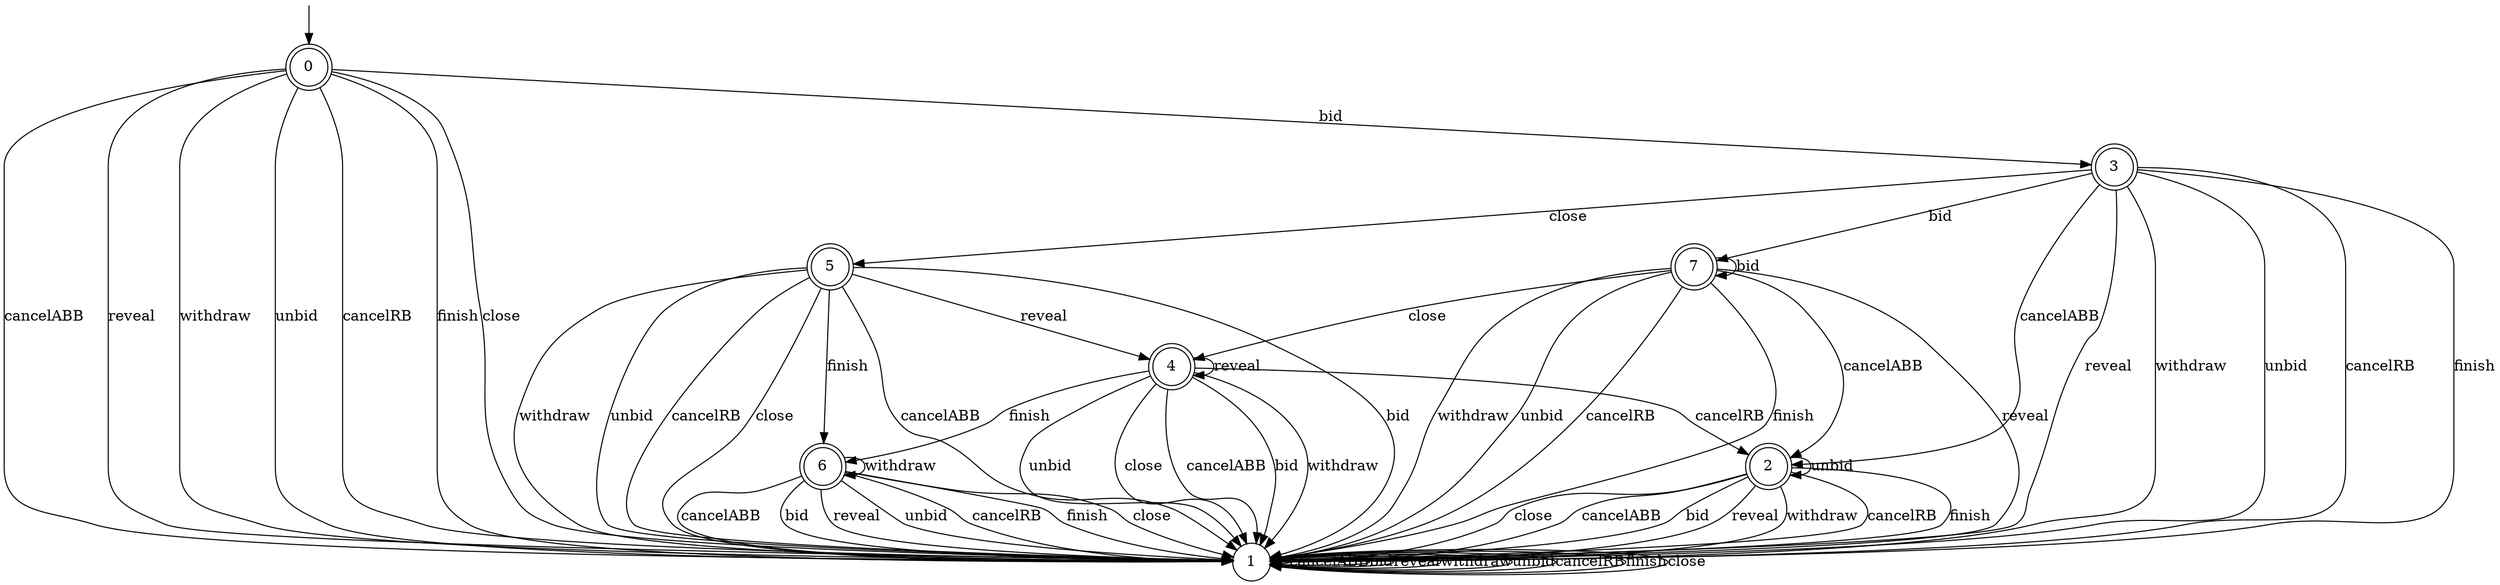 digraph g {

	s0 [shape="doublecircle" label="0"];
	s1 [shape="circle" label="1"];
	s2 [shape="doublecircle" label="2"];
	s3 [shape="doublecircle" label="3"];
	s4 [shape="doublecircle" label="4"];
	s5 [shape="doublecircle" label="5"];
	s6 [shape="doublecircle" label="6"];
	s7 [shape="doublecircle" label="7"];
	s0 -> s1 [label="cancelABB"];
	s0 -> s3 [label="bid"];
	s0 -> s1 [label="reveal"];
	s0 -> s1 [label="withdraw"];
	s0 -> s1 [label="unbid"];
	s0 -> s1 [label="cancelRB"];
	s0 -> s1 [label="finish"];
	s0 -> s1 [label="close"];
	s1 -> s1 [label="cancelABB"];
	s1 -> s1 [label="bid"];
	s1 -> s1 [label="reveal"];
	s1 -> s1 [label="withdraw"];
	s1 -> s1 [label="unbid"];
	s1 -> s1 [label="cancelRB"];
	s1 -> s1 [label="finish"];
	s1 -> s1 [label="close"];
	s2 -> s1 [label="cancelABB"];
	s2 -> s1 [label="bid"];
	s2 -> s1 [label="reveal"];
	s2 -> s1 [label="withdraw"];
	s2 -> s2 [label="unbid"];
	s2 -> s1 [label="cancelRB"];
	s2 -> s1 [label="finish"];
	s2 -> s1 [label="close"];
	s3 -> s2 [label="cancelABB"];
	s3 -> s7 [label="bid"];
	s3 -> s1 [label="reveal"];
	s3 -> s1 [label="withdraw"];
	s3 -> s1 [label="unbid"];
	s3 -> s1 [label="cancelRB"];
	s3 -> s1 [label="finish"];
	s3 -> s5 [label="close"];
	s4 -> s1 [label="cancelABB"];
	s4 -> s1 [label="bid"];
	s4 -> s4 [label="reveal"];
	s4 -> s1 [label="withdraw"];
	s4 -> s1 [label="unbid"];
	s4 -> s2 [label="cancelRB"];
	s4 -> s6 [label="finish"];
	s4 -> s1 [label="close"];
	s5 -> s1 [label="cancelABB"];
	s5 -> s1 [label="bid"];
	s5 -> s4 [label="reveal"];
	s5 -> s1 [label="withdraw"];
	s5 -> s1 [label="unbid"];
	s5 -> s1 [label="cancelRB"];
	s5 -> s6 [label="finish"];
	s5 -> s1 [label="close"];
	s6 -> s1 [label="cancelABB"];
	s6 -> s1 [label="bid"];
	s6 -> s1 [label="reveal"];
	s6 -> s6 [label="withdraw"];
	s6 -> s1 [label="unbid"];
	s6 -> s1 [label="cancelRB"];
	s6 -> s1 [label="finish"];
	s6 -> s1 [label="close"];
	s7 -> s2 [label="cancelABB"];
	s7 -> s7 [label="bid"];
	s7 -> s1 [label="reveal"];
	s7 -> s1 [label="withdraw"];
	s7 -> s1 [label="unbid"];
	s7 -> s1 [label="cancelRB"];
	s7 -> s1 [label="finish"];
	s7 -> s4 [label="close"];

__start0 [label="" shape="none" width="0" height="0"];
__start0 -> s0;

}
